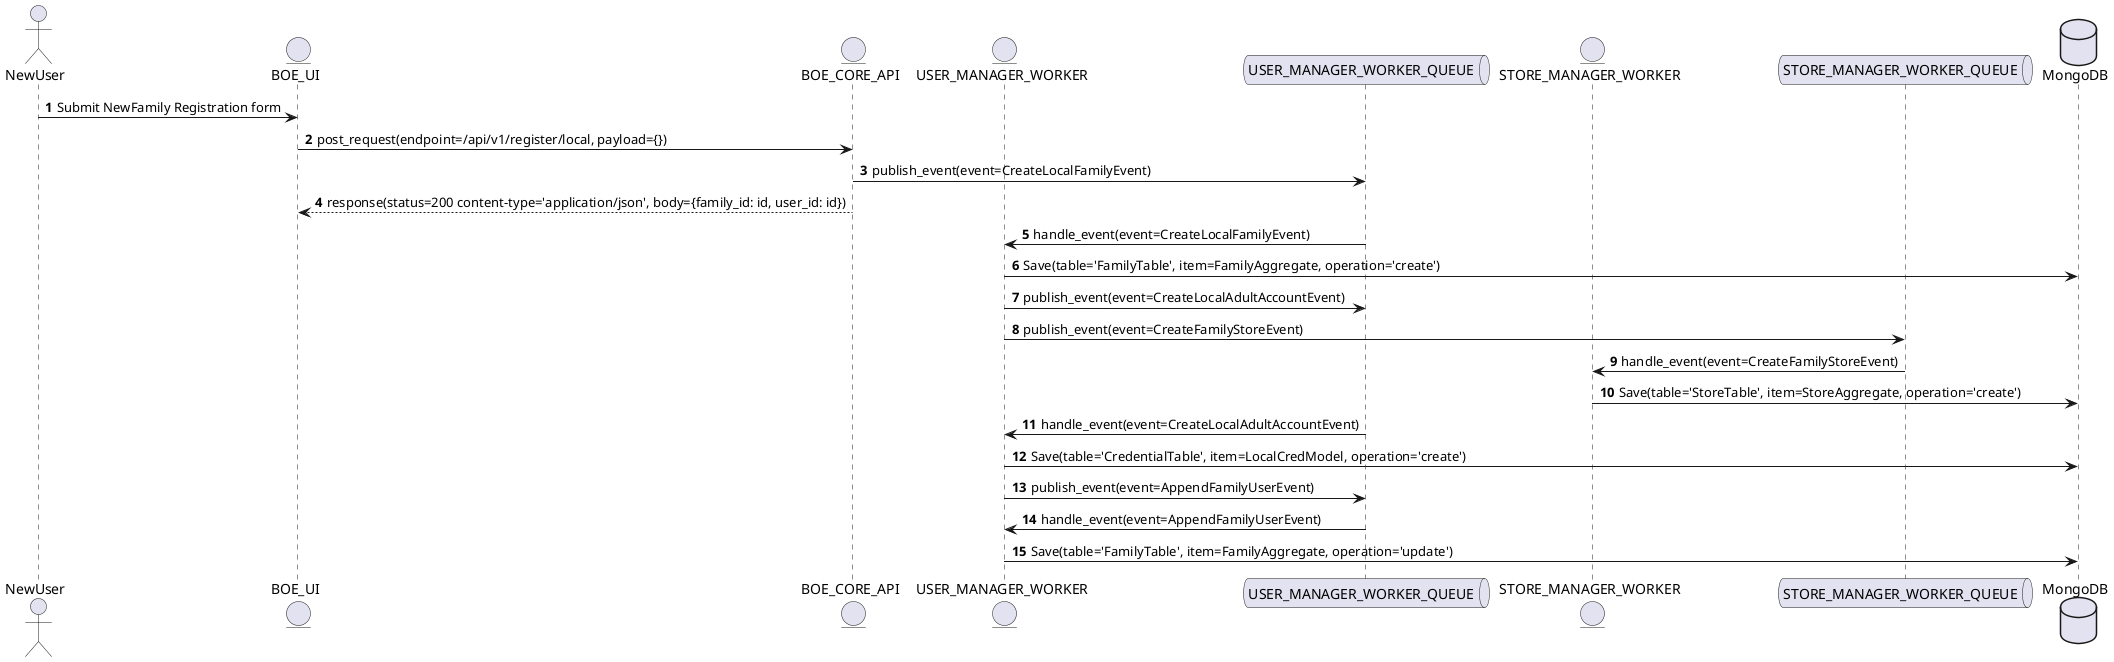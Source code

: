 @startuml
autonumber
actor NewUser
entity BOE_UI
entity BOE_CORE_API
entity USER_MANAGER_WORKER
queue USER_MANAGER_WORKER_QUEUE
entity STORE_MANAGER_WORKER
queue STORE_MANAGER_WORKER_QUEUE

database MongoDB


NewUser -> BOE_UI : Submit NewFamily Registration form
BOE_UI -> BOE_CORE_API: post_request(endpoint=/api/v1/register/local, payload={})
BOE_CORE_API -> USER_MANAGER_WORKER_QUEUE : publish_event(event=CreateLocalFamilyEvent)
BOE_CORE_API --> BOE_UI: response(status=200 content-type='application/json', body={family_id: id, user_id: id})
USER_MANAGER_WORKER_QUEUE -> USER_MANAGER_WORKER: handle_event(event=CreateLocalFamilyEvent)
USER_MANAGER_WORKER -> MongoDB : Save(table='FamilyTable', item=FamilyAggregate, operation='create')
USER_MANAGER_WORKER -> USER_MANAGER_WORKER_QUEUE: publish_event(event=CreateLocalAdultAccountEvent)
USER_MANAGER_WORKER -> STORE_MANAGER_WORKER_QUEUE: publish_event(event=CreateFamilyStoreEvent)
STORE_MANAGER_WORKER_QUEUE -> STORE_MANAGER_WORKER: handle_event(event=CreateFamilyStoreEvent)
STORE_MANAGER_WORKER -> MongoDB : Save(table='StoreTable', item=StoreAggregate, operation='create')
USER_MANAGER_WORKER_QUEUE -> USER_MANAGER_WORKER: handle_event(event=CreateLocalAdultAccountEvent)


USER_MANAGER_WORKER -> MongoDB : Save(table='CredentialTable', item=LocalCredModel, operation='create')
USER_MANAGER_WORKER -> USER_MANAGER_WORKER_QUEUE: publish_event(event=AppendFamilyUserEvent)
USER_MANAGER_WORKER_QUEUE -> USER_MANAGER_WORKER: handle_event(event=AppendFamilyUserEvent)
USER_MANAGER_WORKER -> MongoDB : Save(table='FamilyTable', item=FamilyAggregate, operation='update')


@enduml